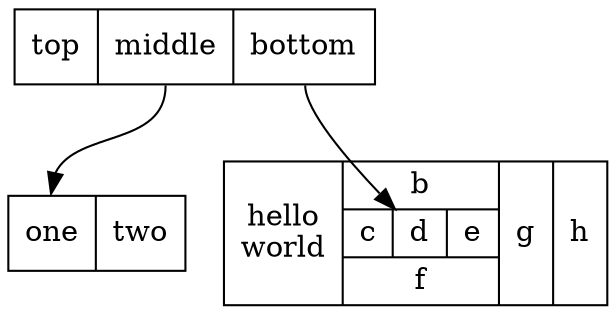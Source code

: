 digraph structs {
    node [shape=record];
    struct1 [shape=record,label="<f0> top|<f1> middle|<f2> bottom"];
    struct2 [shape=record,label="<f0> one|<f1> two"];
    struct3 [shape=record,label="hello\nworld |{ b |{c|<here> d|e}| f}| g | h"];
    struct1:f1 -> struct2:f0;
    struct1:f2 -> struct3:here;
}